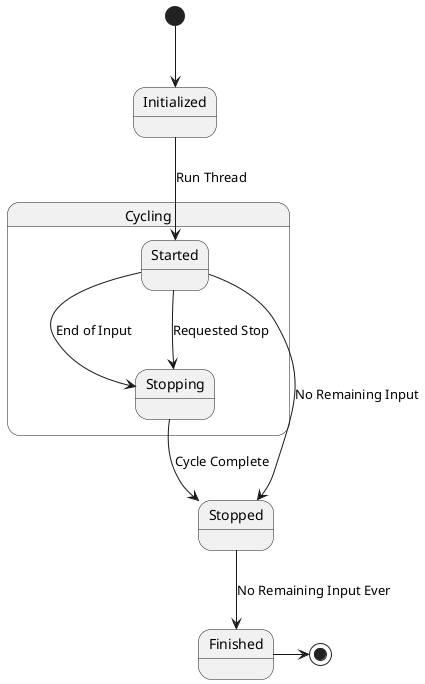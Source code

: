 @startuml
[*] --> Initialized

state Cycling {
Initialized --> Started : Run Thread
 Started --> Stopping : End of Input
 Started --> Stopping : Requested Stop

}
Started --> Stopped : No Remaining Input
Stopping --> Stopped : Cycle Complete
Stopped --> Finished : No Remaining Input Ever
Finished -> [*]

@enduml